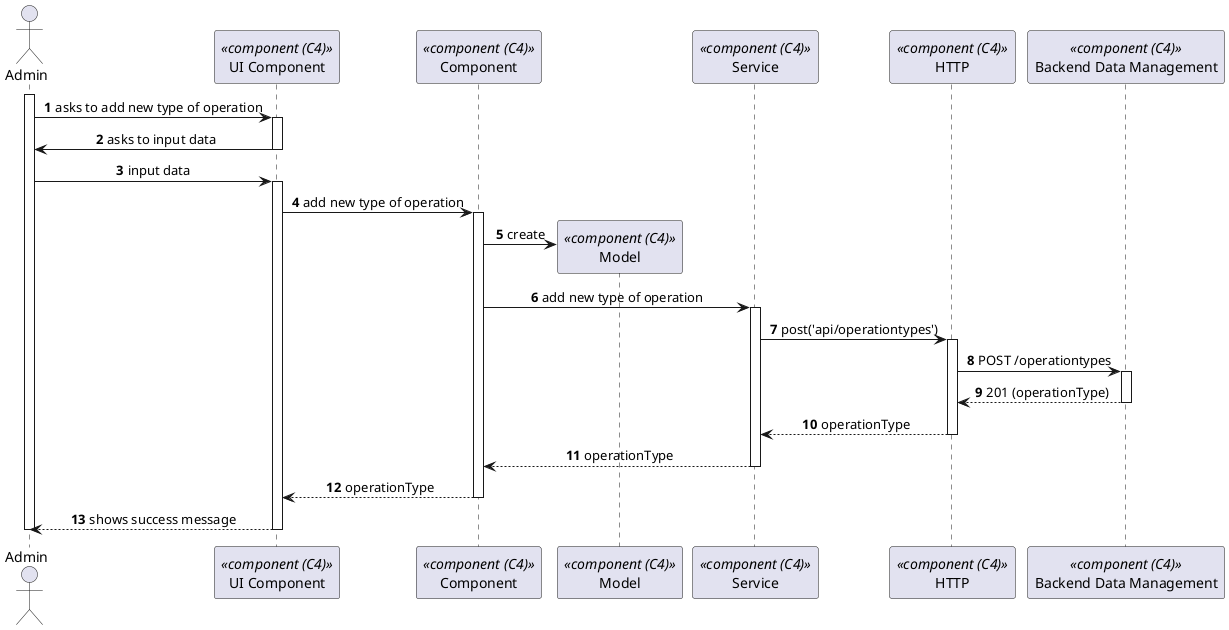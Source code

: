 @startuml process-view
autonumber
skinparam DefaultTextAlignment center
actor Admin as "Admin"
participant ComponentUI as "UI Component" <<component (C4)>>
participant Component as "Component" <<component (C4)>>
participant Model as "Model" <<component (C4)>>
participant Service as "Service" <<component (C4)>>
participant HTTP as "HTTP" <<component (C4)>>


participant BackendDataManagement as "Backend Data Management" <<component (C4)>>

activate Admin

    Admin -> ComponentUI : asks to add new type of operation
    activate ComponentUI

        ComponentUI -> Admin : asks to input data

    deactivate ComponentUI

    Admin -> ComponentUI : input data
    
    activate ComponentUI
    
        ComponentUI -> Component : add new type of operation
        activate Component

            Component -> Model** : create
            
            Component -> Service : add new type of operation
            activate Service

                Service -> HTTP : post('api/operationtypes')

                activate HTTP
                    HTTP -> BackendDataManagement : POST /operationtypes

                    activate BackendDataManagement

                        BackendDataManagement --> HTTP : 201 (operationType)

                    deactivate BackendDataManagement

                    HTTP --> Service : operationType

                deactivate HTTP

                Service --> Component : operationType
            deactivate Service

            Component --> ComponentUI : operationType
        deactivate Component

    Admin <-- ComponentUI : shows success message
    deactivate ComponentUI

deactivate Admin

@enduml